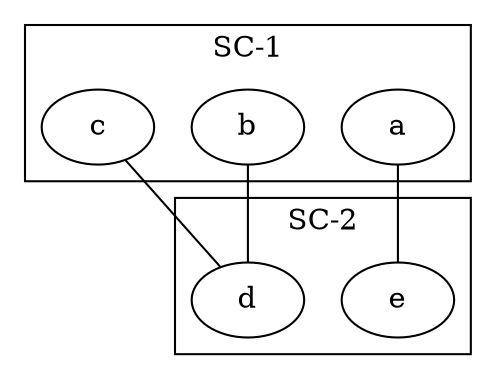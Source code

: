 graph { 
	splines=line; 
	subgraph cluster_0 { 
		label="SC-1"; 
		a; b; c 
	} subgraph cluster_1 { 
		label="SC-2"; 
		d; e; 
	}
	a -- e;
	
	b -- d; 
	
	c -- d; 
	
}
